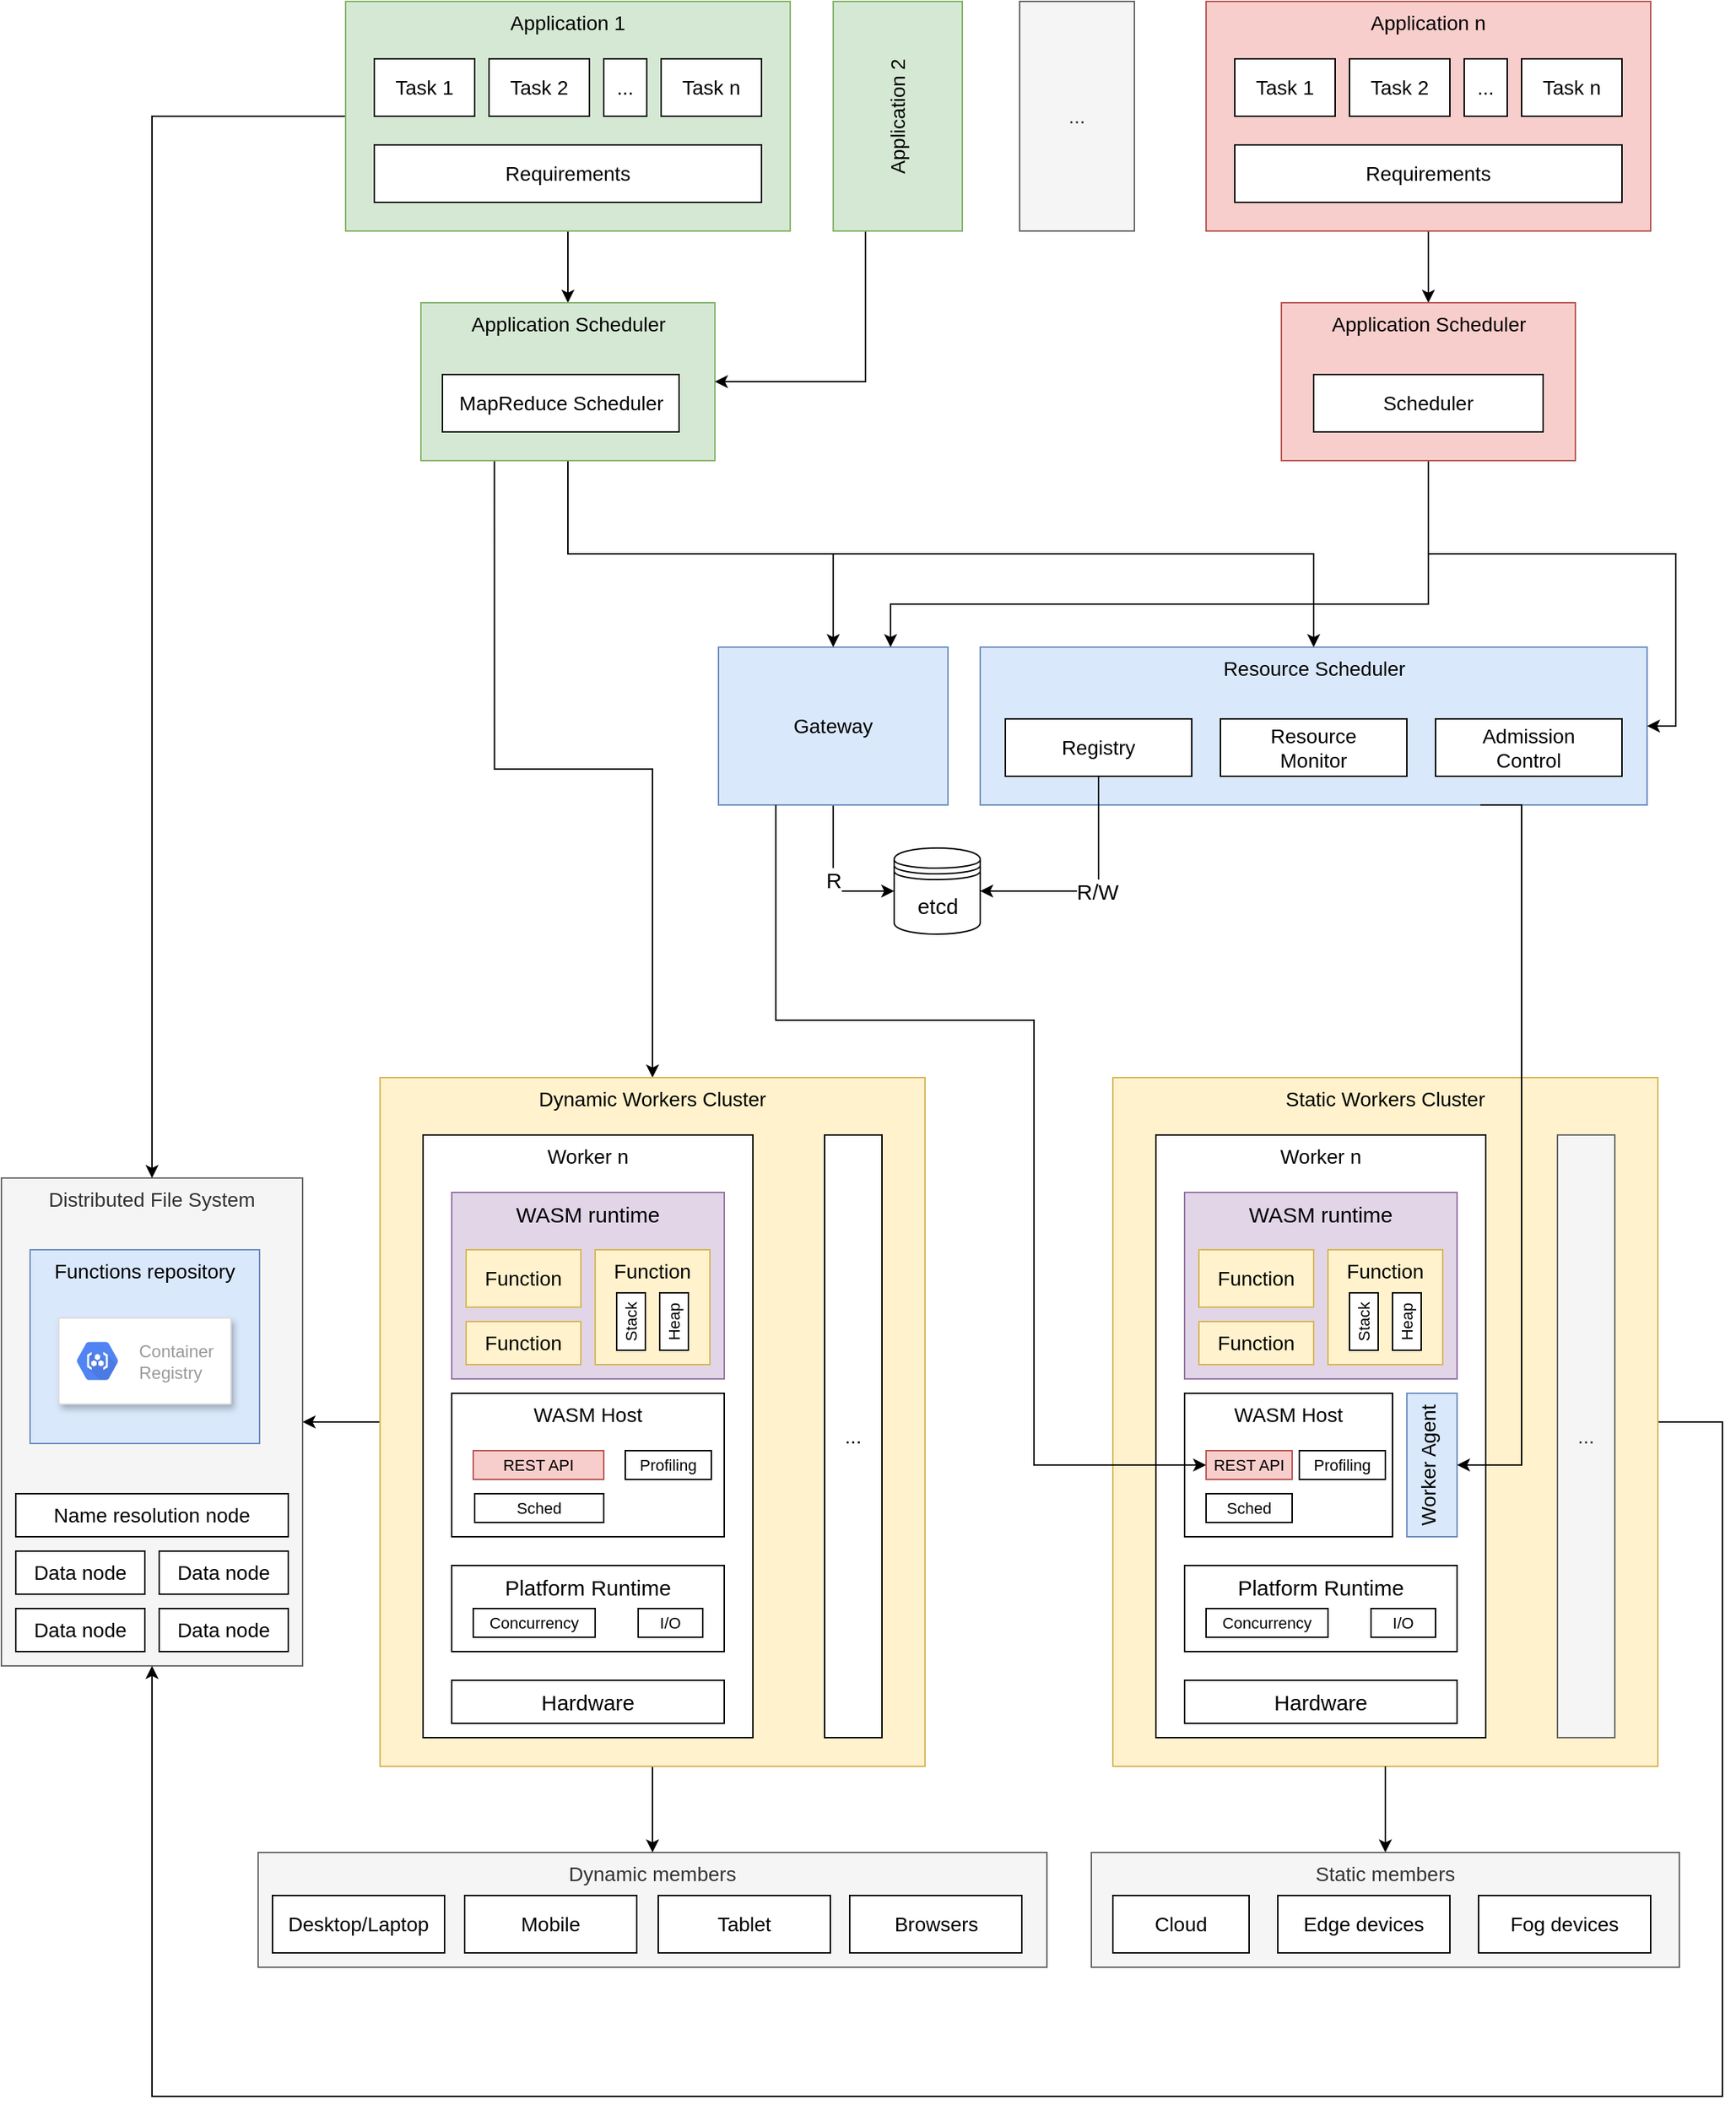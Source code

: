 <mxfile version="13.7.7" type="device"><diagram id="8towSq2LqtXwyE7touni" name="Page-1"><mxGraphModel dx="1915" dy="2071" grid="1" gridSize="10" guides="1" tooltips="1" connect="1" arrows="1" fold="1" page="1" pageScale="1" pageWidth="827" pageHeight="1169" math="0" shadow="0"><root><mxCell id="0"/><mxCell id="1" parent="0"/><mxCell id="ZG6kzovi-Dj769LMmhaa-55" value="Distributed File System" style="whiteSpace=wrap;html=1;fontSize=14;fillColor=#f5f5f5;strokeColor=#666666;fontColor=#333333;verticalAlign=top;" vertex="1" parent="1"><mxGeometry x="-590" y="720" width="210" height="340" as="geometry"/></mxCell><mxCell id="ZG6kzovi-Dj769LMmhaa-22" value="Dynamic members" style="rounded=0;whiteSpace=wrap;html=1;fontSize=14;fillColor=#f5f5f5;strokeColor=#666666;verticalAlign=top;fontColor=#333333;" vertex="1" parent="1"><mxGeometry x="-411" y="1190" width="550" height="80" as="geometry"/></mxCell><mxCell id="ZG6kzovi-Dj769LMmhaa-62" style="edgeStyle=orthogonalEdgeStyle;rounded=0;orthogonalLoop=1;jettySize=auto;html=1;exitX=1;exitY=0.5;exitDx=0;exitDy=0;entryX=0.5;entryY=1;entryDx=0;entryDy=0;startArrow=none;startFill=0;endArrow=classic;endFill=1;fontSize=14;" edge="1" parent="1" source="jBIaHN4taIn95anJ6NxQ-2" target="ZG6kzovi-Dj769LMmhaa-55"><mxGeometry relative="1" as="geometry"><Array as="points"><mxPoint x="610" y="890"/><mxPoint x="610" y="1360"/><mxPoint x="-485" y="1360"/></Array></mxGeometry></mxCell><mxCell id="jBIaHN4taIn95anJ6NxQ-2" value="Static Workers Cluster" style="rounded=0;whiteSpace=wrap;html=1;fillColor=#fff2cc;strokeColor=#d6b656;fontSize=14;verticalAlign=top;" parent="1" vertex="1"><mxGeometry x="185" y="650" width="380" height="480" as="geometry"/></mxCell><mxCell id="jBIaHN4taIn95anJ6NxQ-30" value="Worker n" style="rounded=0;whiteSpace=wrap;html=1;fontSize=14;horizontal=1;verticalAlign=top;" parent="1" vertex="1"><mxGeometry x="215" y="690" width="230" height="420" as="geometry"/></mxCell><mxCell id="jBIaHN4taIn95anJ6NxQ-52" style="edgeStyle=orthogonalEdgeStyle;rounded=0;orthogonalLoop=1;jettySize=auto;html=1;exitX=0.5;exitY=1;exitDx=0;exitDy=0;entryX=0.5;entryY=0;entryDx=0;entryDy=0;fontSize=14;" parent="1" source="jBIaHN4taIn95anJ6NxQ-2" target="jBIaHN4taIn95anJ6NxQ-45" edge="1"><mxGeometry relative="1" as="geometry"><Array as="points"><mxPoint x="375" y="1160"/><mxPoint x="375" y="1160"/></Array></mxGeometry></mxCell><mxCell id="jBIaHN4taIn95anJ6NxQ-86" style="edgeStyle=orthogonalEdgeStyle;rounded=0;orthogonalLoop=1;jettySize=auto;html=1;exitX=0.5;exitY=1;exitDx=0;exitDy=0;entryX=0.5;entryY=0;entryDx=0;entryDy=0;startArrow=none;startFill=0;fontSize=15;" parent="1" source="jBIaHN4taIn95anJ6NxQ-3" target="jBIaHN4taIn95anJ6NxQ-83" edge="1"><mxGeometry relative="1" as="geometry"/></mxCell><mxCell id="jBIaHN4taIn95anJ6NxQ-103" value="" style="edgeStyle=orthogonalEdgeStyle;rounded=0;orthogonalLoop=1;jettySize=auto;html=1;exitX=0;exitY=0.5;exitDx=0;exitDy=0;entryX=0.5;entryY=0;entryDx=0;entryDy=0;startArrow=none;startFill=0;endArrow=classic;endFill=1;fontSize=15;" parent="1" source="jBIaHN4taIn95anJ6NxQ-3" target="ZG6kzovi-Dj769LMmhaa-55" edge="1"><mxGeometry relative="1" as="geometry"/></mxCell><mxCell id="jBIaHN4taIn95anJ6NxQ-3" value="Application 1" style="rounded=0;whiteSpace=wrap;html=1;fillColor=#d5e8d4;strokeColor=#82b366;fontSize=14;verticalAlign=top;" parent="1" vertex="1"><mxGeometry x="-350" y="-100" width="310" height="160" as="geometry"/></mxCell><mxCell id="jBIaHN4taIn95anJ6NxQ-5" value="Resource Scheduler" style="rounded=0;whiteSpace=wrap;html=1;fillColor=#dae8fc;strokeColor=#6c8ebf;fontSize=14;verticalAlign=top;" parent="1" vertex="1"><mxGeometry x="92.5" y="350" width="465" height="110" as="geometry"/></mxCell><mxCell id="jBIaHN4taIn95anJ6NxQ-12" value="Task 1" style="rounded=0;whiteSpace=wrap;html=1;fontSize=14;" parent="1" vertex="1"><mxGeometry x="-330" y="-60" width="70" height="40" as="geometry"/></mxCell><mxCell id="jBIaHN4taIn95anJ6NxQ-1" value="Requirements" style="rounded=0;whiteSpace=wrap;html=1;fontSize=14;" parent="1" vertex="1"><mxGeometry x="-330" width="270" height="40" as="geometry"/></mxCell><mxCell id="jBIaHN4taIn95anJ6NxQ-13" value="Task 2" style="rounded=0;whiteSpace=wrap;html=1;fontSize=14;" parent="1" vertex="1"><mxGeometry x="-250" y="-60" width="70" height="40" as="geometry"/></mxCell><mxCell id="jBIaHN4taIn95anJ6NxQ-14" value="Task n" style="rounded=0;whiteSpace=wrap;html=1;fontSize=14;" parent="1" vertex="1"><mxGeometry x="-130" y="-60" width="70" height="40" as="geometry"/></mxCell><mxCell id="jBIaHN4taIn95anJ6NxQ-16" value="..." style="rounded=0;whiteSpace=wrap;html=1;fontSize=14;" parent="1" vertex="1"><mxGeometry x="-170" y="-60" width="30" height="40" as="geometry"/></mxCell><mxCell id="jBIaHN4taIn95anJ6NxQ-91" style="edgeStyle=orthogonalEdgeStyle;rounded=0;orthogonalLoop=1;jettySize=auto;html=1;exitX=0.5;exitY=1;exitDx=0;exitDy=0;entryX=0.5;entryY=0;entryDx=0;entryDy=0;startArrow=none;startFill=0;endArrow=classic;endFill=1;fontSize=15;" parent="1" source="jBIaHN4taIn95anJ6NxQ-19" target="jBIaHN4taIn95anJ6NxQ-90" edge="1"><mxGeometry relative="1" as="geometry"/></mxCell><mxCell id="jBIaHN4taIn95anJ6NxQ-19" value="Application n" style="rounded=0;whiteSpace=wrap;html=1;fillColor=#f8cecc;strokeColor=#b85450;fontSize=14;verticalAlign=top;" parent="1" vertex="1"><mxGeometry x="250" y="-100" width="310" height="160" as="geometry"/></mxCell><mxCell id="jBIaHN4taIn95anJ6NxQ-20" value="Task 1" style="rounded=0;whiteSpace=wrap;html=1;fontSize=14;" parent="1" vertex="1"><mxGeometry x="270" y="-60" width="70" height="40" as="geometry"/></mxCell><mxCell id="jBIaHN4taIn95anJ6NxQ-21" value="Requirements" style="rounded=0;whiteSpace=wrap;html=1;fontSize=14;" parent="1" vertex="1"><mxGeometry x="270" width="270" height="40" as="geometry"/></mxCell><mxCell id="jBIaHN4taIn95anJ6NxQ-22" value="Task 2" style="rounded=0;whiteSpace=wrap;html=1;fontSize=14;" parent="1" vertex="1"><mxGeometry x="350" y="-60" width="70" height="40" as="geometry"/></mxCell><mxCell id="jBIaHN4taIn95anJ6NxQ-23" value="Task n" style="rounded=0;whiteSpace=wrap;html=1;fontSize=14;" parent="1" vertex="1"><mxGeometry x="470" y="-60" width="70" height="40" as="geometry"/></mxCell><mxCell id="jBIaHN4taIn95anJ6NxQ-24" value="..." style="rounded=0;whiteSpace=wrap;html=1;fontSize=14;" parent="1" vertex="1"><mxGeometry x="430" y="-60" width="30" height="40" as="geometry"/></mxCell><mxCell id="jBIaHN4taIn95anJ6NxQ-27" value="..." style="rounded=0;whiteSpace=wrap;html=1;fillColor=#f5f5f5;strokeColor=#666666;fontSize=14;verticalAlign=middle;fontColor=#333333;" parent="1" vertex="1"><mxGeometry x="120" y="-100" width="80" height="160" as="geometry"/></mxCell><mxCell id="jBIaHN4taIn95anJ6NxQ-97" value="R/W" style="edgeStyle=orthogonalEdgeStyle;rounded=0;orthogonalLoop=1;jettySize=auto;html=1;exitX=0.5;exitY=1;exitDx=0;exitDy=0;entryX=1;entryY=0.5;entryDx=0;entryDy=0;startArrow=none;startFill=0;endArrow=classic;endFill=1;fontSize=15;" parent="1" source="jBIaHN4taIn95anJ6NxQ-4" target="jBIaHN4taIn95anJ6NxQ-95" edge="1"><mxGeometry relative="1" as="geometry"/></mxCell><mxCell id="jBIaHN4taIn95anJ6NxQ-4" value="Registry" style="rounded=0;whiteSpace=wrap;html=1;fontSize=14;" parent="1" vertex="1"><mxGeometry x="110" y="400" width="130" height="40" as="geometry"/></mxCell><mxCell id="jBIaHN4taIn95anJ6NxQ-28" value="Admission&lt;br&gt;Control" style="rounded=0;whiteSpace=wrap;html=1;fontSize=14;" parent="1" vertex="1"><mxGeometry x="410" y="400" width="130" height="40" as="geometry"/></mxCell><mxCell id="jBIaHN4taIn95anJ6NxQ-34" value="Worker Agent" style="rounded=0;whiteSpace=wrap;html=1;fontSize=14;verticalAlign=top;horizontal=0;fillColor=#dae8fc;strokeColor=#6c8ebf;" parent="1" vertex="1"><mxGeometry x="390" y="870" width="35" height="100" as="geometry"/></mxCell><mxCell id="jBIaHN4taIn95anJ6NxQ-45" value="Static members" style="rounded=0;whiteSpace=wrap;html=1;fontSize=14;fillColor=#f5f5f5;strokeColor=#666666;verticalAlign=top;fontColor=#333333;" parent="1" vertex="1"><mxGeometry x="170" y="1190" width="410" height="80" as="geometry"/></mxCell><mxCell id="jBIaHN4taIn95anJ6NxQ-46" value="Cloud" style="rounded=0;whiteSpace=wrap;html=1;fontSize=14;" parent="1" vertex="1"><mxGeometry x="185" y="1220" width="95" height="40" as="geometry"/></mxCell><mxCell id="jBIaHN4taIn95anJ6NxQ-47" value="Edge devices" style="rounded=0;whiteSpace=wrap;html=1;fontSize=14;" parent="1" vertex="1"><mxGeometry x="300" y="1220" width="120" height="40" as="geometry"/></mxCell><mxCell id="jBIaHN4taIn95anJ6NxQ-48" value="Browsers" style="rounded=0;whiteSpace=wrap;html=1;fontSize=14;" parent="1" vertex="1"><mxGeometry x="1.5" y="1220" width="120" height="40" as="geometry"/></mxCell><mxCell id="jBIaHN4taIn95anJ6NxQ-49" value="Fog devices" style="rounded=0;whiteSpace=wrap;html=1;fontSize=14;" parent="1" vertex="1"><mxGeometry x="440" y="1220" width="120" height="40" as="geometry"/></mxCell><mxCell id="jBIaHN4taIn95anJ6NxQ-54" value="Functions repository" style="rounded=0;whiteSpace=wrap;html=1;fillColor=#dae8fc;strokeColor=#6c8ebf;fontSize=14;verticalAlign=top;" parent="1" vertex="1"><mxGeometry x="-570" y="770" width="160" height="135" as="geometry"/></mxCell><mxCell id="jBIaHN4taIn95anJ6NxQ-55" value="Resource&lt;br&gt;Monitor" style="rounded=0;whiteSpace=wrap;html=1;fontSize=14;" parent="1" vertex="1"><mxGeometry x="260" y="400" width="130" height="40" as="geometry"/></mxCell><mxCell id="jBIaHN4taIn95anJ6NxQ-96" value="R" style="edgeStyle=orthogonalEdgeStyle;rounded=0;orthogonalLoop=1;jettySize=auto;html=1;exitX=0.5;exitY=1;exitDx=0;exitDy=0;entryX=0;entryY=0.5;entryDx=0;entryDy=0;startArrow=none;startFill=0;endArrow=classic;endFill=1;fontSize=15;" parent="1" source="jBIaHN4taIn95anJ6NxQ-63" target="jBIaHN4taIn95anJ6NxQ-95" edge="1"><mxGeometry relative="1" as="geometry"/></mxCell><mxCell id="jBIaHN4taIn95anJ6NxQ-63" value="Gateway" style="rounded=0;whiteSpace=wrap;html=1;fontSize=14;verticalAlign=middle;fillColor=#dae8fc;strokeColor=#6c8ebf;" parent="1" vertex="1"><mxGeometry x="-90" y="350" width="160" height="110" as="geometry"/></mxCell><mxCell id="jBIaHN4taIn95anJ6NxQ-72" value="Hardware" style="rounded=0;whiteSpace=wrap;html=1;fontSize=15;" parent="1" vertex="1"><mxGeometry x="235" y="1070" width="190" height="30" as="geometry"/></mxCell><mxCell id="jBIaHN4taIn95anJ6NxQ-73" value="Platform Runtime" style="rounded=0;whiteSpace=wrap;html=1;fontSize=15;verticalAlign=top;" parent="1" vertex="1"><mxGeometry x="235" y="990" width="190" height="60" as="geometry"/></mxCell><mxCell id="jBIaHN4taIn95anJ6NxQ-74" value="Concurrency" style="rounded=0;whiteSpace=wrap;html=1;fontSize=11;" parent="1" vertex="1"><mxGeometry x="250" y="1020" width="85" height="20" as="geometry"/></mxCell><mxCell id="jBIaHN4taIn95anJ6NxQ-71" value="I/O" style="rounded=0;whiteSpace=wrap;html=1;fontSize=11;" parent="1" vertex="1"><mxGeometry x="365" y="1020" width="45" height="20" as="geometry"/></mxCell><mxCell id="jBIaHN4taIn95anJ6NxQ-77" value="WASM runtime" style="rounded=0;whiteSpace=wrap;html=1;fontSize=15;fillColor=#e1d5e7;strokeColor=#9673a6;verticalAlign=top;" parent="1" vertex="1"><mxGeometry x="235" y="730" width="190" height="130" as="geometry"/></mxCell><mxCell id="jBIaHN4taIn95anJ6NxQ-31" value="Function" style="rounded=0;whiteSpace=wrap;html=1;fontSize=14;fillColor=#fff2cc;strokeColor=#d6b656;" parent="1" vertex="1"><mxGeometry x="245" y="770" width="80" height="40" as="geometry"/></mxCell><mxCell id="jBIaHN4taIn95anJ6NxQ-32" value="Function" style="rounded=0;whiteSpace=wrap;html=1;fontSize=14;fillColor=#fff2cc;strokeColor=#d6b656;verticalAlign=top;" parent="1" vertex="1"><mxGeometry x="335" y="770" width="80" height="80" as="geometry"/></mxCell><mxCell id="jBIaHN4taIn95anJ6NxQ-33" value="Function" style="rounded=0;whiteSpace=wrap;html=1;fontSize=14;fillColor=#fff2cc;strokeColor=#d6b656;" parent="1" vertex="1"><mxGeometry x="245" y="820" width="80" height="30" as="geometry"/></mxCell><mxCell id="jBIaHN4taIn95anJ6NxQ-66" value="Stack" style="rounded=0;whiteSpace=wrap;html=1;fontSize=11;horizontal=0;" parent="1" vertex="1"><mxGeometry x="350" y="800" width="20" height="40" as="geometry"/></mxCell><mxCell id="jBIaHN4taIn95anJ6NxQ-68" value="Heap" style="rounded=0;whiteSpace=wrap;html=1;fontSize=11;horizontal=0;" parent="1" vertex="1"><mxGeometry x="380" y="800" width="20" height="40" as="geometry"/></mxCell><mxCell id="jBIaHN4taIn95anJ6NxQ-78" value="WASM Host" style="rounded=0;whiteSpace=wrap;html=1;fontSize=14;verticalAlign=top;" parent="1" vertex="1"><mxGeometry x="235" y="870" width="145" height="100" as="geometry"/></mxCell><mxCell id="jBIaHN4taIn95anJ6NxQ-79" value="REST API" style="rounded=0;whiteSpace=wrap;html=1;fontSize=11;fillColor=#f8cecc;strokeColor=#b85450;" parent="1" vertex="1"><mxGeometry x="250" y="910" width="60" height="20" as="geometry"/></mxCell><mxCell id="jBIaHN4taIn95anJ6NxQ-80" value="Sched" style="rounded=0;whiteSpace=wrap;html=1;fontSize=11;" parent="1" vertex="1"><mxGeometry x="250" y="940" width="60" height="20" as="geometry"/></mxCell><mxCell id="jBIaHN4taIn95anJ6NxQ-81" value="Profiling" style="rounded=0;whiteSpace=wrap;html=1;fontSize=11;" parent="1" vertex="1"><mxGeometry x="315" y="910" width="60" height="20" as="geometry"/></mxCell><mxCell id="ZG6kzovi-Dj769LMmhaa-6" style="edgeStyle=orthogonalEdgeStyle;rounded=0;orthogonalLoop=1;jettySize=auto;html=1;exitX=0.5;exitY=1;exitDx=0;exitDy=0;entryX=0.5;entryY=0;entryDx=0;entryDy=0;startArrow=none;startFill=0;endArrow=classic;endFill=1;" edge="1" parent="1" source="jBIaHN4taIn95anJ6NxQ-83" target="jBIaHN4taIn95anJ6NxQ-5"><mxGeometry relative="1" as="geometry"/></mxCell><mxCell id="ZG6kzovi-Dj769LMmhaa-18" style="edgeStyle=orthogonalEdgeStyle;rounded=0;orthogonalLoop=1;jettySize=auto;html=1;exitX=0.5;exitY=1;exitDx=0;exitDy=0;entryX=0.5;entryY=0;entryDx=0;entryDy=0;startArrow=none;startFill=0;endArrow=classic;endFill=1;fontSize=14;" edge="1" parent="1" source="jBIaHN4taIn95anJ6NxQ-83" target="jBIaHN4taIn95anJ6NxQ-63"><mxGeometry relative="1" as="geometry"/></mxCell><mxCell id="ZG6kzovi-Dj769LMmhaa-48" style="edgeStyle=orthogonalEdgeStyle;rounded=0;orthogonalLoop=1;jettySize=auto;html=1;exitX=0.25;exitY=1;exitDx=0;exitDy=0;entryX=0.5;entryY=0;entryDx=0;entryDy=0;startArrow=none;startFill=0;endArrow=classic;endFill=1;fontSize=14;" edge="1" parent="1" source="jBIaHN4taIn95anJ6NxQ-83" target="ZG6kzovi-Dj769LMmhaa-27"><mxGeometry relative="1" as="geometry"/></mxCell><mxCell id="jBIaHN4taIn95anJ6NxQ-83" value="Application Scheduler" style="rounded=0;whiteSpace=wrap;html=1;fillColor=#d5e8d4;strokeColor=#82b366;fontSize=14;verticalAlign=top;" parent="1" vertex="1"><mxGeometry x="-297.5" y="110" width="205" height="110" as="geometry"/></mxCell><mxCell id="jBIaHN4taIn95anJ6NxQ-84" value="MapReduce Scheduler" style="rounded=0;whiteSpace=wrap;html=1;fontSize=14;verticalAlign=middle;" parent="1" vertex="1"><mxGeometry x="-282.5" y="160" width="165" height="40" as="geometry"/></mxCell><mxCell id="ZG6kzovi-Dj769LMmhaa-12" style="edgeStyle=orthogonalEdgeStyle;rounded=0;orthogonalLoop=1;jettySize=auto;html=1;exitX=0.5;exitY=1;exitDx=0;exitDy=0;entryX=1;entryY=0.5;entryDx=0;entryDy=0;startArrow=none;startFill=0;endArrow=classic;endFill=1;" edge="1" parent="1" source="jBIaHN4taIn95anJ6NxQ-90" target="jBIaHN4taIn95anJ6NxQ-5"><mxGeometry relative="1" as="geometry"/></mxCell><mxCell id="ZG6kzovi-Dj769LMmhaa-19" style="edgeStyle=orthogonalEdgeStyle;rounded=0;orthogonalLoop=1;jettySize=auto;html=1;exitX=0.5;exitY=1;exitDx=0;exitDy=0;entryX=0.75;entryY=0;entryDx=0;entryDy=0;startArrow=none;startFill=0;endArrow=classic;endFill=1;fontSize=14;" edge="1" parent="1" source="jBIaHN4taIn95anJ6NxQ-90" target="jBIaHN4taIn95anJ6NxQ-63"><mxGeometry relative="1" as="geometry"><Array as="points"><mxPoint x="405" y="320"/><mxPoint x="30" y="320"/></Array></mxGeometry></mxCell><mxCell id="jBIaHN4taIn95anJ6NxQ-90" value="Application Scheduler" style="rounded=0;whiteSpace=wrap;html=1;fillColor=#f8cecc;strokeColor=#b85450;fontSize=14;verticalAlign=top;" parent="1" vertex="1"><mxGeometry x="302.5" y="110" width="205" height="110" as="geometry"/></mxCell><mxCell id="jBIaHN4taIn95anJ6NxQ-89" value="Scheduler" style="rounded=0;whiteSpace=wrap;html=1;fontSize=14;verticalAlign=middle;" parent="1" vertex="1"><mxGeometry x="325" y="160" width="160" height="40" as="geometry"/></mxCell><mxCell id="jBIaHN4taIn95anJ6NxQ-95" value="etcd" style="shape=datastore;whiteSpace=wrap;html=1;fontSize=15;" parent="1" vertex="1"><mxGeometry x="32.5" y="490" width="60" height="60" as="geometry"/></mxCell><mxCell id="ZG6kzovi-Dj769LMmhaa-11" style="edgeStyle=orthogonalEdgeStyle;rounded=0;orthogonalLoop=1;jettySize=auto;html=1;exitX=0.25;exitY=1;exitDx=0;exitDy=0;entryX=1;entryY=0.5;entryDx=0;entryDy=0;startArrow=none;startFill=0;endArrow=classic;endFill=1;" edge="1" parent="1" source="ZG6kzovi-Dj769LMmhaa-10" target="jBIaHN4taIn95anJ6NxQ-83"><mxGeometry relative="1" as="geometry"/></mxCell><mxCell id="ZG6kzovi-Dj769LMmhaa-10" value="Application 2" style="rounded=0;whiteSpace=wrap;html=1;fillColor=#d5e8d4;strokeColor=#82b366;fontSize=14;verticalAlign=middle;horizontal=0;" vertex="1" parent="1"><mxGeometry x="-10" y="-100" width="90" height="160" as="geometry"/></mxCell><mxCell id="ZG6kzovi-Dj769LMmhaa-15" value="" style="strokeColor=#dddddd;shadow=1;strokeWidth=1;rounded=1;absoluteArcSize=1;arcSize=2;fontSize=14;" vertex="1" parent="1"><mxGeometry x="-550" y="817.5" width="120" height="60" as="geometry"/></mxCell><mxCell id="ZG6kzovi-Dj769LMmhaa-16" value="Container&#10;Registry" style="dashed=0;connectable=0;html=1;fillColor=#5184F3;strokeColor=none;shape=mxgraph.gcp2.hexIcon;prIcon=container_registry;part=1;labelPosition=right;verticalLabelPosition=middle;align=left;verticalAlign=middle;spacingLeft=5;fontColor=#999999;fontSize=12;" vertex="1" parent="ZG6kzovi-Dj769LMmhaa-15"><mxGeometry y="0.5" width="44" height="39" relative="1" as="geometry"><mxPoint x="5" y="-19.5" as="offset"/></mxGeometry></mxCell><mxCell id="ZG6kzovi-Dj769LMmhaa-20" value="Mobile" style="rounded=0;whiteSpace=wrap;html=1;fontSize=14;" vertex="1" parent="1"><mxGeometry x="-267" y="1220" width="120" height="40" as="geometry"/></mxCell><mxCell id="ZG6kzovi-Dj769LMmhaa-25" value="..." style="whiteSpace=wrap;html=1;fontSize=14;fillColor=#f5f5f5;strokeColor=#666666;fontColor=#333333;" vertex="1" parent="1"><mxGeometry x="495" y="690" width="40" height="420" as="geometry"/></mxCell><mxCell id="ZG6kzovi-Dj769LMmhaa-46" style="edgeStyle=orthogonalEdgeStyle;rounded=0;orthogonalLoop=1;jettySize=auto;html=1;exitX=0.5;exitY=1;exitDx=0;exitDy=0;entryX=0.5;entryY=0;entryDx=0;entryDy=0;startArrow=none;startFill=0;endArrow=classic;endFill=1;fontSize=14;" edge="1" parent="1" source="ZG6kzovi-Dj769LMmhaa-27" target="ZG6kzovi-Dj769LMmhaa-22"><mxGeometry relative="1" as="geometry"/></mxCell><mxCell id="ZG6kzovi-Dj769LMmhaa-49" value="" style="edgeStyle=orthogonalEdgeStyle;rounded=0;orthogonalLoop=1;jettySize=auto;html=1;exitX=0;exitY=0.5;exitDx=0;exitDy=0;entryX=1;entryY=0.5;entryDx=0;entryDy=0;startArrow=none;startFill=0;endArrow=classic;endFill=1;fontSize=14;" edge="1" parent="1" source="ZG6kzovi-Dj769LMmhaa-27" target="ZG6kzovi-Dj769LMmhaa-55"><mxGeometry relative="1" as="geometry"/></mxCell><mxCell id="ZG6kzovi-Dj769LMmhaa-27" value="Dynamic Workers Cluster" style="rounded=0;whiteSpace=wrap;html=1;fillColor=#fff2cc;strokeColor=#d6b656;fontSize=14;verticalAlign=top;" vertex="1" parent="1"><mxGeometry x="-326" y="650" width="380" height="480" as="geometry"/></mxCell><mxCell id="ZG6kzovi-Dj769LMmhaa-28" value="Worker n" style="rounded=0;whiteSpace=wrap;html=1;fontSize=14;horizontal=1;verticalAlign=top;" vertex="1" parent="1"><mxGeometry x="-296" y="690" width="230" height="420" as="geometry"/></mxCell><mxCell id="ZG6kzovi-Dj769LMmhaa-30" value="Hardware" style="rounded=0;whiteSpace=wrap;html=1;fontSize=15;" vertex="1" parent="1"><mxGeometry x="-276" y="1070" width="190" height="30" as="geometry"/></mxCell><mxCell id="ZG6kzovi-Dj769LMmhaa-31" value="Platform Runtime" style="rounded=0;whiteSpace=wrap;html=1;fontSize=15;verticalAlign=top;" vertex="1" parent="1"><mxGeometry x="-276" y="990" width="190" height="60" as="geometry"/></mxCell><mxCell id="ZG6kzovi-Dj769LMmhaa-32" value="Concurrency" style="rounded=0;whiteSpace=wrap;html=1;fontSize=11;" vertex="1" parent="1"><mxGeometry x="-261" y="1020" width="85" height="20" as="geometry"/></mxCell><mxCell id="ZG6kzovi-Dj769LMmhaa-33" value="I/O" style="rounded=0;whiteSpace=wrap;html=1;fontSize=11;" vertex="1" parent="1"><mxGeometry x="-146" y="1020" width="45" height="20" as="geometry"/></mxCell><mxCell id="ZG6kzovi-Dj769LMmhaa-34" value="WASM runtime" style="rounded=0;whiteSpace=wrap;html=1;fontSize=15;fillColor=#e1d5e7;strokeColor=#9673a6;verticalAlign=top;" vertex="1" parent="1"><mxGeometry x="-276" y="730" width="190" height="130" as="geometry"/></mxCell><mxCell id="ZG6kzovi-Dj769LMmhaa-35" value="Function" style="rounded=0;whiteSpace=wrap;html=1;fontSize=14;fillColor=#fff2cc;strokeColor=#d6b656;" vertex="1" parent="1"><mxGeometry x="-266" y="770" width="80" height="40" as="geometry"/></mxCell><mxCell id="ZG6kzovi-Dj769LMmhaa-36" value="Function" style="rounded=0;whiteSpace=wrap;html=1;fontSize=14;fillColor=#fff2cc;strokeColor=#d6b656;verticalAlign=top;" vertex="1" parent="1"><mxGeometry x="-176" y="770" width="80" height="80" as="geometry"/></mxCell><mxCell id="ZG6kzovi-Dj769LMmhaa-37" value="Function" style="rounded=0;whiteSpace=wrap;html=1;fontSize=14;fillColor=#fff2cc;strokeColor=#d6b656;" vertex="1" parent="1"><mxGeometry x="-266" y="820" width="80" height="30" as="geometry"/></mxCell><mxCell id="ZG6kzovi-Dj769LMmhaa-38" value="Stack" style="rounded=0;whiteSpace=wrap;html=1;fontSize=11;horizontal=0;" vertex="1" parent="1"><mxGeometry x="-161" y="800" width="20" height="40" as="geometry"/></mxCell><mxCell id="ZG6kzovi-Dj769LMmhaa-39" value="Heap" style="rounded=0;whiteSpace=wrap;html=1;fontSize=11;horizontal=0;" vertex="1" parent="1"><mxGeometry x="-131" y="800" width="20" height="40" as="geometry"/></mxCell><mxCell id="ZG6kzovi-Dj769LMmhaa-40" value="WASM Host" style="rounded=0;whiteSpace=wrap;html=1;fontSize=14;verticalAlign=top;" vertex="1" parent="1"><mxGeometry x="-276" y="870" width="190" height="100" as="geometry"/></mxCell><mxCell id="ZG6kzovi-Dj769LMmhaa-41" value="REST API" style="rounded=0;whiteSpace=wrap;html=1;fontSize=11;fillColor=#f8cecc;strokeColor=#b85450;" vertex="1" parent="1"><mxGeometry x="-261" y="910" width="91" height="20" as="geometry"/></mxCell><mxCell id="ZG6kzovi-Dj769LMmhaa-43" value="Profiling" style="rounded=0;whiteSpace=wrap;html=1;fontSize=11;" vertex="1" parent="1"><mxGeometry x="-155" y="910" width="60" height="20" as="geometry"/></mxCell><mxCell id="ZG6kzovi-Dj769LMmhaa-44" value="..." style="whiteSpace=wrap;html=1;fontSize=14;" vertex="1" parent="1"><mxGeometry x="-16" y="690" width="40" height="420" as="geometry"/></mxCell><mxCell id="ZG6kzovi-Dj769LMmhaa-4" style="edgeStyle=orthogonalEdgeStyle;rounded=0;orthogonalLoop=1;jettySize=auto;html=1;exitX=0.25;exitY=1;exitDx=0;exitDy=0;entryX=0;entryY=0.5;entryDx=0;entryDy=0;startArrow=none;startFill=0;endArrow=classic;endFill=1;" edge="1" parent="1" source="jBIaHN4taIn95anJ6NxQ-63" target="jBIaHN4taIn95anJ6NxQ-79"><mxGeometry relative="1" as="geometry"><Array as="points"><mxPoint x="-50" y="610"/><mxPoint x="130" y="610"/><mxPoint x="130" y="920"/></Array></mxGeometry></mxCell><mxCell id="ZG6kzovi-Dj769LMmhaa-26" style="edgeStyle=orthogonalEdgeStyle;rounded=0;orthogonalLoop=1;jettySize=auto;html=1;exitX=0.75;exitY=1;exitDx=0;exitDy=0;entryX=1;entryY=0.5;entryDx=0;entryDy=0;startArrow=none;startFill=0;endArrow=classic;endFill=1;fontSize=14;" edge="1" parent="1" source="jBIaHN4taIn95anJ6NxQ-5" target="jBIaHN4taIn95anJ6NxQ-34"><mxGeometry relative="1" as="geometry"><Array as="points"><mxPoint x="470" y="460"/><mxPoint x="470" y="920"/></Array></mxGeometry></mxCell><mxCell id="ZG6kzovi-Dj769LMmhaa-51" value="Sched" style="rounded=0;whiteSpace=wrap;html=1;fontSize=11;" vertex="1" parent="1"><mxGeometry x="-260" y="940" width="90" height="20" as="geometry"/></mxCell><mxCell id="ZG6kzovi-Dj769LMmhaa-53" value="Desktop/Laptop" style="rounded=0;whiteSpace=wrap;html=1;fontSize=14;" vertex="1" parent="1"><mxGeometry x="-401" y="1220" width="120" height="40" as="geometry"/></mxCell><mxCell id="ZG6kzovi-Dj769LMmhaa-54" value="Tablet" style="rounded=0;whiteSpace=wrap;html=1;fontSize=14;" vertex="1" parent="1"><mxGeometry x="-132" y="1220" width="120" height="40" as="geometry"/></mxCell><mxCell id="ZG6kzovi-Dj769LMmhaa-56" value="Data node" style="whiteSpace=wrap;html=1;fontSize=14;" vertex="1" parent="1"><mxGeometry x="-580" y="1020" width="90" height="30" as="geometry"/></mxCell><mxCell id="ZG6kzovi-Dj769LMmhaa-58" value="Data node" style="whiteSpace=wrap;html=1;fontSize=14;" vertex="1" parent="1"><mxGeometry x="-480" y="1020" width="90" height="30" as="geometry"/></mxCell><mxCell id="ZG6kzovi-Dj769LMmhaa-59" value="Data node" style="whiteSpace=wrap;html=1;fontSize=14;" vertex="1" parent="1"><mxGeometry x="-580" y="980" width="90" height="30" as="geometry"/></mxCell><mxCell id="ZG6kzovi-Dj769LMmhaa-60" value="Data node" style="whiteSpace=wrap;html=1;fontSize=14;" vertex="1" parent="1"><mxGeometry x="-480" y="980" width="90" height="30" as="geometry"/></mxCell><mxCell id="ZG6kzovi-Dj769LMmhaa-61" value="Name resolution node" style="whiteSpace=wrap;html=1;fontSize=14;" vertex="1" parent="1"><mxGeometry x="-580" y="940" width="190" height="30" as="geometry"/></mxCell></root></mxGraphModel></diagram></mxfile>